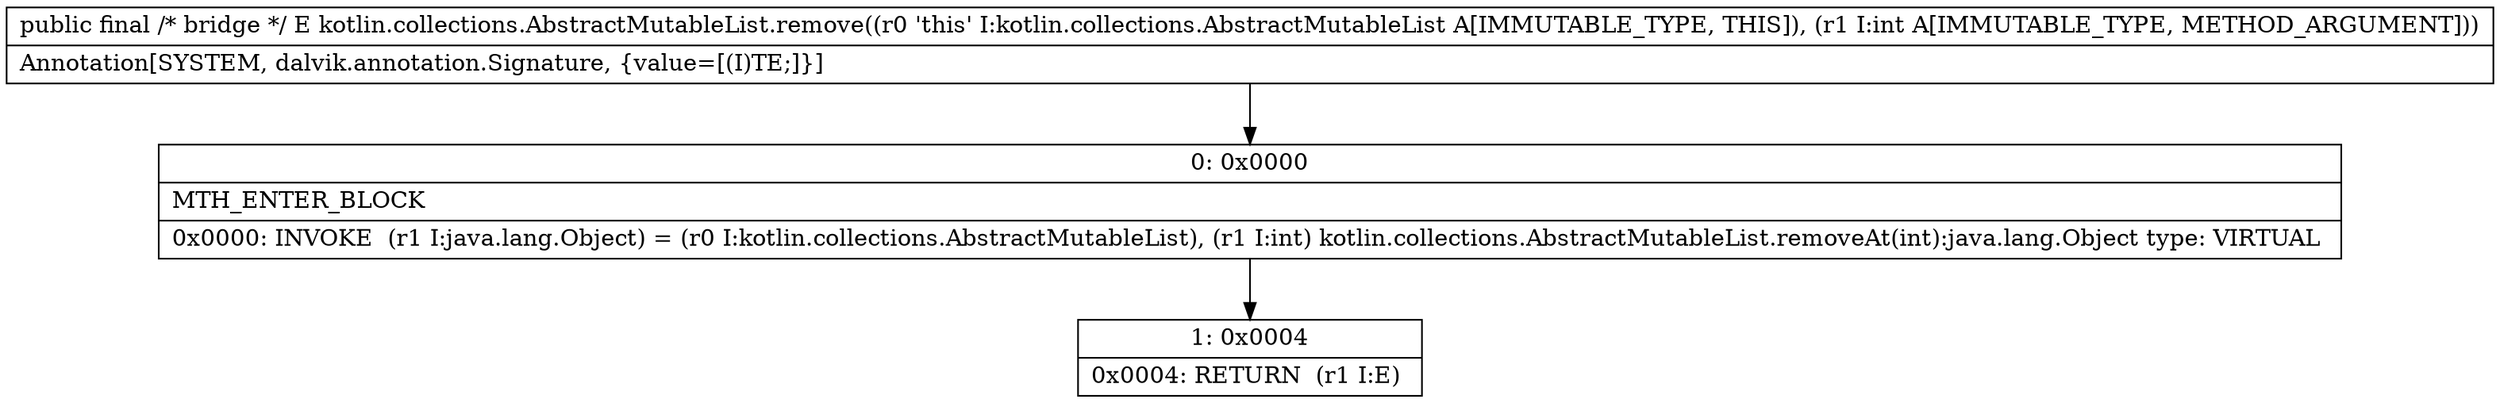 digraph "CFG forkotlin.collections.AbstractMutableList.remove(I)Ljava\/lang\/Object;" {
Node_0 [shape=record,label="{0\:\ 0x0000|MTH_ENTER_BLOCK\l|0x0000: INVOKE  (r1 I:java.lang.Object) = (r0 I:kotlin.collections.AbstractMutableList), (r1 I:int) kotlin.collections.AbstractMutableList.removeAt(int):java.lang.Object type: VIRTUAL \l}"];
Node_1 [shape=record,label="{1\:\ 0x0004|0x0004: RETURN  (r1 I:E) \l}"];
MethodNode[shape=record,label="{public final \/* bridge *\/ E kotlin.collections.AbstractMutableList.remove((r0 'this' I:kotlin.collections.AbstractMutableList A[IMMUTABLE_TYPE, THIS]), (r1 I:int A[IMMUTABLE_TYPE, METHOD_ARGUMENT]))  | Annotation[SYSTEM, dalvik.annotation.Signature, \{value=[(I)TE;]\}]\l}"];
MethodNode -> Node_0;
Node_0 -> Node_1;
}

